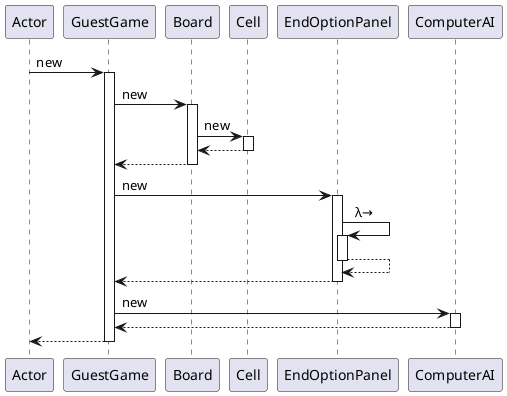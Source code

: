 @startuml
participant Actor
Actor -> GuestGame : new
activate GuestGame
GuestGame -> Board : new
activate Board
Board -> Cell : new
activate Cell
Cell --> Board
deactivate Cell
Board --> GuestGame
deactivate Board
GuestGame -> EndOptionPanel : new
activate EndOptionPanel
EndOptionPanel -> EndOptionPanel : λ→
activate EndOptionPanel
EndOptionPanel --> EndOptionPanel
deactivate EndOptionPanel
EndOptionPanel --> GuestGame
deactivate EndOptionPanel
GuestGame -> ComputerAI : new
activate ComputerAI
ComputerAI --> GuestGame
deactivate ComputerAI
return
@enduml